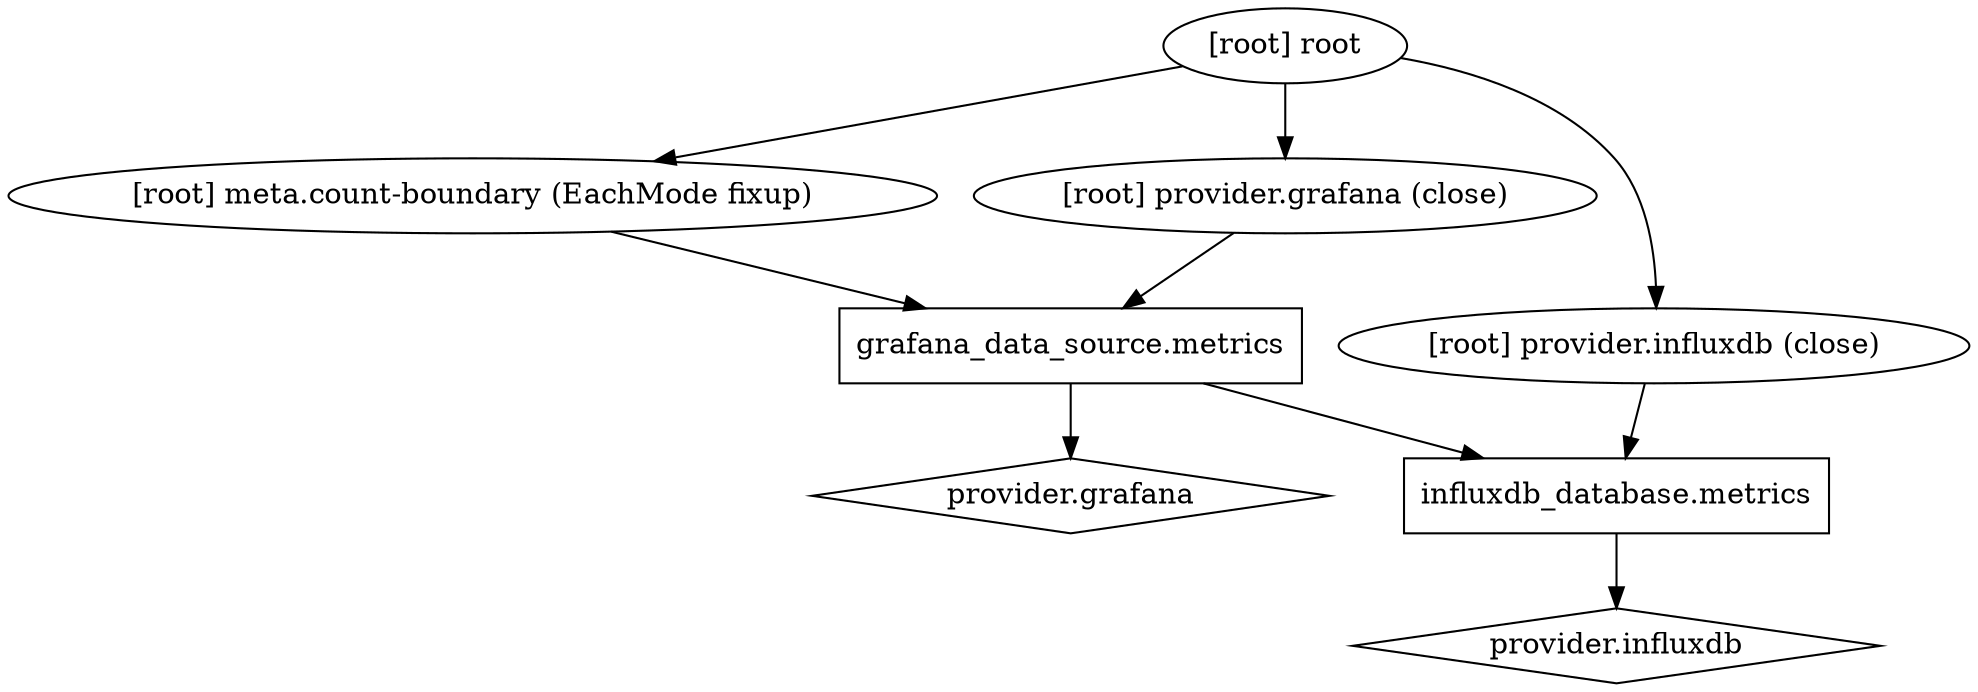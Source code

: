 digraph {
	compound = "true"
	newrank = "true"
	subgraph "root" {
		"[root] grafana_data_source.metrics" [label = "grafana_data_source.metrics", shape = "box"]
		"[root] influxdb_database.metrics" [label = "influxdb_database.metrics", shape = "box"]
		"[root] provider.grafana" [label = "provider.grafana", shape = "diamond"]
		"[root] provider.influxdb" [label = "provider.influxdb", shape = "diamond"]
		"[root] grafana_data_source.metrics" -> "[root] influxdb_database.metrics"
		"[root] grafana_data_source.metrics" -> "[root] provider.grafana"
		"[root] influxdb_database.metrics" -> "[root] provider.influxdb"
		"[root] meta.count-boundary (EachMode fixup)" -> "[root] grafana_data_source.metrics"
		"[root] provider.grafana (close)" -> "[root] grafana_data_source.metrics"
		"[root] provider.influxdb (close)" -> "[root] influxdb_database.metrics"
		"[root] root" -> "[root] meta.count-boundary (EachMode fixup)"
		"[root] root" -> "[root] provider.grafana (close)"
		"[root] root" -> "[root] provider.influxdb (close)"
	}
}

